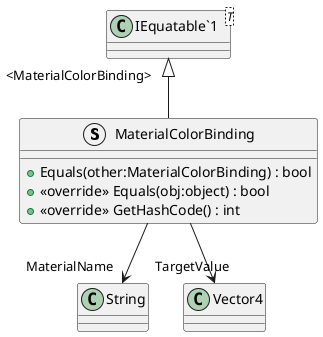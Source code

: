 @startuml
struct MaterialColorBinding {
    + Equals(other:MaterialColorBinding) : bool
    + <<override>> Equals(obj:object) : bool
    + <<override>> GetHashCode() : int
}
class "IEquatable`1"<T> {
}
"IEquatable`1" "<MaterialColorBinding>" <|-- MaterialColorBinding
MaterialColorBinding --> "MaterialName" String
MaterialColorBinding --> "TargetValue" Vector4
@enduml
